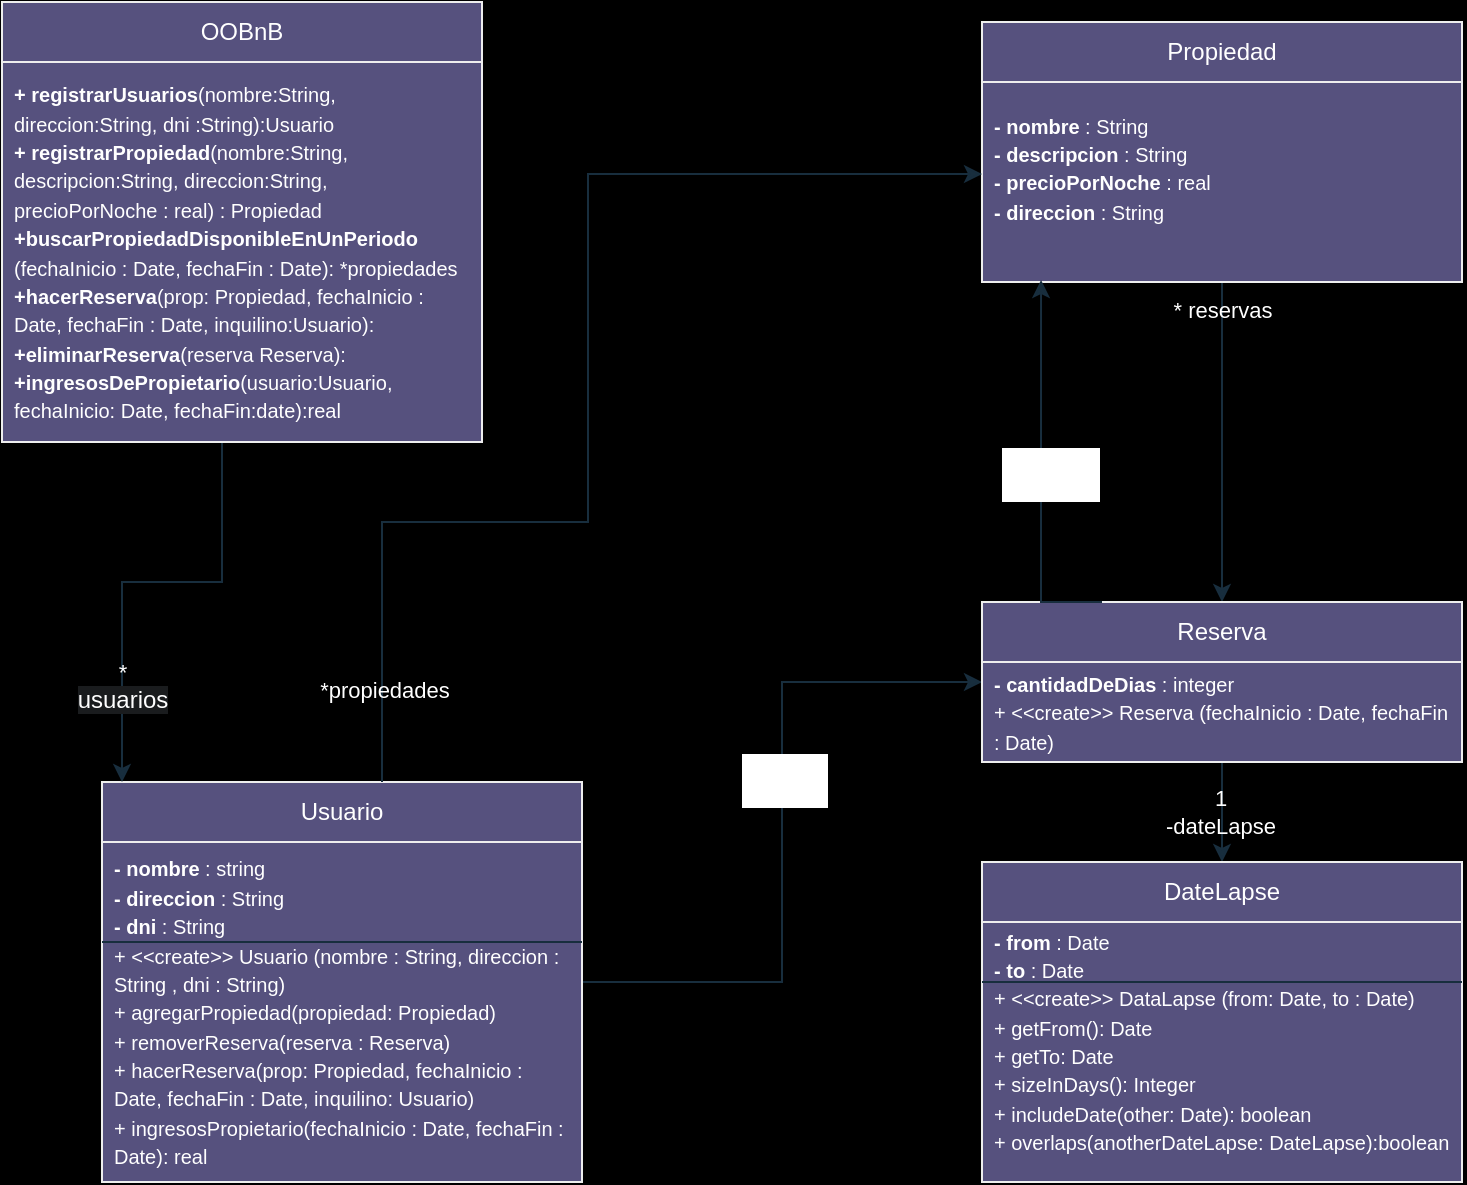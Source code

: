 <mxfile version="22.0.4" type="device">
  <diagram name="Página-1" id="0Rx4JHr9Z3dj-bmcbJHB">
    <mxGraphModel dx="1706" dy="1054" grid="1" gridSize="10" guides="1" tooltips="1" connect="1" arrows="1" fold="1" page="1" pageScale="1" pageWidth="827" pageHeight="1169" background="#000000" math="0" shadow="0">
      <root>
        <mxCell id="0" />
        <mxCell id="1" parent="0" />
        <mxCell id="grDKMSeKTjSGlt3fIqvZ-6" style="edgeStyle=orthogonalEdgeStyle;rounded=0;orthogonalLoop=1;jettySize=auto;html=1;entryX=0;entryY=0.5;entryDx=0;entryDy=0;strokeColor=#182E3E;" edge="1" parent="1" source="S_2G6iyT9Ug-HAIomtoZ-5" target="S_2G6iyT9Ug-HAIomtoZ-28">
          <mxGeometry relative="1" as="geometry" />
        </mxCell>
        <mxCell id="grDKMSeKTjSGlt3fIqvZ-7" value="0..*&lt;br&gt;reservas" style="edgeLabel;html=1;align=center;verticalAlign=middle;resizable=0;points=[];fontColor=#FFFFFF;" vertex="1" connectable="0" parent="grDKMSeKTjSGlt3fIqvZ-6">
          <mxGeometry x="0.149" y="-1" relative="1" as="geometry">
            <mxPoint as="offset" />
          </mxGeometry>
        </mxCell>
        <mxCell id="S_2G6iyT9Ug-HAIomtoZ-5" value="Usuario" style="swimlane;fontStyle=0;childLayout=stackLayout;horizontal=1;startSize=30;horizontalStack=0;resizeParent=1;resizeParentMax=0;resizeLast=0;collapsible=1;marginBottom=0;whiteSpace=wrap;html=1;fillColor=#56517E;strokeColor=#EEEEEE;rounded=0;labelBackgroundColor=none;fontColor=#FFFFFF;" parent="1" vertex="1">
          <mxGeometry x="120" y="410" width="240" height="200" as="geometry" />
        </mxCell>
        <mxCell id="S_2G6iyT9Ug-HAIomtoZ-7" value="&lt;font style=&quot;font-size: 10px;&quot;&gt;&lt;b&gt;- nombre&lt;/b&gt; : string&lt;br&gt;&lt;b&gt;- direccion&lt;/b&gt; : String&lt;br&gt;&lt;b&gt;- dni&lt;/b&gt; : String&lt;br&gt;+ &amp;lt;&amp;lt;create&amp;gt;&amp;gt; Usuario (nombre : String, direccion : String , dni : String)&lt;br&gt;+ agregarPropiedad(propiedad: Propiedad)&lt;br&gt;+ removerReserva(reserva : Reserva)&lt;br&gt;+ hacerReserva(prop: Propiedad,&amp;nbsp;fechaInicio : Date, fechaFin : Date, inquilino: Usuario)&lt;br&gt;+ ingresosPropietario(fechaInicio : Date, fechaFin : Date): real&lt;br&gt;&lt;/font&gt;" style="text;strokeColor=#EEEEEE;fillColor=#56517E;align=left;verticalAlign=middle;spacingLeft=4;spacingRight=4;overflow=hidden;points=[[0,0.5],[1,0.5]];portConstraint=eastwest;rotatable=0;whiteSpace=wrap;html=1;rounded=0;labelBackgroundColor=none;fontColor=#FFFFFF;" parent="S_2G6iyT9Ug-HAIomtoZ-5" vertex="1">
          <mxGeometry y="30" width="240" height="170" as="geometry" />
        </mxCell>
        <mxCell id="S_2G6iyT9Ug-HAIomtoZ-50" value="" style="endArrow=none;html=1;rounded=0;labelBackgroundColor=none;strokeColor=#182E3E;fontColor=default;" parent="S_2G6iyT9Ug-HAIomtoZ-5" edge="1">
          <mxGeometry width="50" height="50" relative="1" as="geometry">
            <mxPoint y="80" as="sourcePoint" />
            <mxPoint x="240" y="80" as="targetPoint" />
            <Array as="points">
              <mxPoint x="120" y="80" />
            </Array>
          </mxGeometry>
        </mxCell>
        <mxCell id="S_2G6iyT9Ug-HAIomtoZ-56" style="edgeStyle=orthogonalEdgeStyle;rounded=0;orthogonalLoop=1;jettySize=auto;html=1;exitX=0.708;exitY=0.98;exitDx=0;exitDy=0;exitPerimeter=0;labelBackgroundColor=none;strokeColor=#182E3E;fontColor=default;" parent="1" source="S_2G6iyT9Ug-HAIomtoZ-19" target="S_2G6iyT9Ug-HAIomtoZ-28" edge="1">
          <mxGeometry relative="1" as="geometry">
            <Array as="points">
              <mxPoint x="680" y="158" />
            </Array>
            <mxPoint x="730" y="150" as="sourcePoint" />
            <mxPoint x="790" y="320" as="targetPoint" />
          </mxGeometry>
        </mxCell>
        <mxCell id="S_2G6iyT9Ug-HAIomtoZ-81" value="* reservas" style="edgeLabel;html=1;align=center;verticalAlign=middle;resizable=0;points=[];rounded=0;labelBackgroundColor=none;fontColor=#FFFFFF;" parent="S_2G6iyT9Ug-HAIomtoZ-56" vertex="1" connectable="0">
          <mxGeometry x="-0.376" relative="1" as="geometry">
            <mxPoint as="offset" />
          </mxGeometry>
        </mxCell>
        <mxCell id="S_2G6iyT9Ug-HAIomtoZ-18" value="Propiedad" style="swimlane;fontStyle=0;childLayout=stackLayout;horizontal=1;startSize=30;horizontalStack=0;resizeParent=1;resizeParentMax=0;resizeLast=0;collapsible=1;marginBottom=0;whiteSpace=wrap;html=1;fillColor=#56517E;strokeColor=#EEEEEE;rounded=0;labelBackgroundColor=none;fontColor=#FFFFFF;" parent="1" vertex="1">
          <mxGeometry x="560" y="30" width="240" height="130" as="geometry" />
        </mxCell>
        <mxCell id="S_2G6iyT9Ug-HAIomtoZ-19" value="&lt;font style=&quot;font-size: 10px;&quot;&gt;&lt;b&gt;- nombre&lt;/b&gt; : String&lt;br&gt;&lt;b&gt;- descripcion&lt;/b&gt; : String&lt;br&gt;&lt;b&gt;- precioPorNoche&lt;/b&gt; : real&lt;br&gt;&lt;b&gt;- direccion&lt;/b&gt; : String&lt;br&gt;&lt;br&gt;&lt;/font&gt;" style="text;strokeColor=#EEEEEE;fillColor=#56517E;align=left;verticalAlign=middle;spacingLeft=4;spacingRight=4;overflow=hidden;points=[[0,0.5],[1,0.5]];portConstraint=eastwest;rotatable=0;whiteSpace=wrap;html=1;rounded=0;labelBackgroundColor=none;fontColor=#FFFFFF;" parent="S_2G6iyT9Ug-HAIomtoZ-18" vertex="1">
          <mxGeometry y="30" width="240" height="100" as="geometry" />
        </mxCell>
        <mxCell id="S_2G6iyT9Ug-HAIomtoZ-61" style="edgeStyle=orthogonalEdgeStyle;rounded=0;orthogonalLoop=1;jettySize=auto;html=1;labelBackgroundColor=none;strokeColor=#182E3E;fontColor=default;" parent="1" source="S_2G6iyT9Ug-HAIomtoZ-24" target="S_2G6iyT9Ug-HAIomtoZ-5" edge="1">
          <mxGeometry relative="1" as="geometry">
            <mxPoint x="230" y="330" as="targetPoint" />
            <Array as="points">
              <mxPoint x="180" y="310" />
              <mxPoint x="130" y="310" />
            </Array>
          </mxGeometry>
        </mxCell>
        <mxCell id="S_2G6iyT9Ug-HAIomtoZ-76" value="*&lt;br data-darkreader-inline-border=&quot;&quot; data-darkreader-inline-bgcolor=&quot;&quot; style=&quot;border-color: var(--darkreader-border--border-color); font-size: 12px; background-color: rgb(26, 28, 30); --darkreader-inline-bgcolor: #151718; --darkreader-inline-border: var(--darkreader-border--darkreader-border--border-color);&quot;&gt;&lt;span data-darkreader-inline-bgcolor=&quot;&quot; style=&quot;font-size: 12px; background-color: rgb(26, 28, 30); --darkreader-inline-bgcolor: #151718;&quot;&gt;usuarios&lt;/span&gt;" style="edgeLabel;html=1;align=center;verticalAlign=middle;resizable=0;points=[];rounded=0;labelBackgroundColor=none;fontColor=#FFFFFF;" parent="S_2G6iyT9Ug-HAIomtoZ-61" vertex="1" connectable="0">
          <mxGeometry x="0.561" relative="1" as="geometry">
            <mxPoint as="offset" />
          </mxGeometry>
        </mxCell>
        <mxCell id="S_2G6iyT9Ug-HAIomtoZ-24" value="OOBnB" style="swimlane;fontStyle=0;childLayout=stackLayout;horizontal=1;startSize=30;horizontalStack=0;resizeParent=1;resizeParentMax=0;resizeLast=0;collapsible=1;marginBottom=0;whiteSpace=wrap;html=1;fillColor=#56517E;strokeColor=#EEEEEE;rounded=0;labelBackgroundColor=none;fontColor=#FFFFFF;" parent="1" vertex="1">
          <mxGeometry x="70" y="20" width="240" height="220" as="geometry" />
        </mxCell>
        <mxCell id="S_2G6iyT9Ug-HAIomtoZ-23" value="&lt;font style=&quot;font-size: 10px;&quot;&gt;&lt;font data-darkreader-inline-border=&quot;&quot; style=&quot;border-color: var(--darkreader-border--border-color); text-align: center; --darkreader-inline-border: var(--darkreader-border--darkreader-border--border-color); font-size: 10px;&quot;&gt;&lt;b&gt;+ registrarUsuarios&lt;/b&gt;(nombre:String, direccion:String, dni :String):Usuario&lt;br data-darkreader-inline-border=&quot;&quot; style=&quot;border-color: var(--darkreader-border--border-color); --darkreader-inline-border: var(--darkreader-border--darkreader-border--border-color);&quot;&gt;&lt;b&gt;+ registrarPropiedad&lt;/b&gt;(nombre:String, descripcion:String,&amp;nbsp;direccion:String, precioPorNoche : real) : Propiedad&lt;br data-darkreader-inline-border=&quot;&quot; style=&quot;border-color: var(--darkreader-border--border-color); --darkreader-inline-border: var(--darkreader-border--darkreader-border--border-color);&quot;&gt;&lt;b&gt;+buscarPropiedadDisponibleEnUnPeriodo&lt;/b&gt;&lt;br data-darkreader-inline-border=&quot;&quot; style=&quot;border-color: var(--darkreader-border--border-color); --darkreader-inline-border: var(--darkreader-border--darkreader-border--border-color);&quot;&gt;(fechaInicio : Date, fechaFin : Date): *propiedades&lt;br data-darkreader-inline-border=&quot;&quot; style=&quot;border-color: var(--darkreader-border--border-color); --darkreader-inline-border: var(--darkreader-border--darkreader-border--border-color);&quot;&gt;&lt;/font&gt;&lt;b&gt;+hacerReserva&lt;/b&gt;(prop: Propiedad,&amp;nbsp;fechaInicio : Date, fechaFin : Date,&amp;nbsp;&lt;span style=&quot;text-align: center;&quot;&gt;inquilino:Usuario):&lt;/span&gt;&lt;br data-darkreader-inline-border=&quot;&quot; style=&quot;border-color: var(--darkreader-border--border-color); text-align: center; --darkreader-inline-border: var(--darkreader-border--darkreader-border--border-color);&quot;&gt;&lt;span style=&quot;text-align: center;&quot;&gt;&lt;b&gt;+eliminarReserva&lt;/b&gt;(reserva Reserva):&lt;/span&gt;&lt;br data-darkreader-inline-border=&quot;&quot; style=&quot;border-color: var(--darkreader-border--border-color); text-align: center; --darkreader-inline-border: var(--darkreader-border--darkreader-border--border-color);&quot;&gt;&lt;span style=&quot;text-align: center;&quot;&gt;&lt;b&gt;+ingresosDePropietario&lt;/b&gt;(usuario:Usuario, fechaInicio: Date, fechaFin:date):real&lt;/span&gt;&lt;/font&gt;" style="text;strokeColor=#EEEEEE;fillColor=#56517E;align=left;verticalAlign=middle;spacingLeft=4;spacingRight=4;overflow=hidden;points=[[0,0.5],[1,0.5]];portConstraint=eastwest;rotatable=0;whiteSpace=wrap;html=1;rounded=0;labelBackgroundColor=none;fontColor=#FFFFFF;" parent="S_2G6iyT9Ug-HAIomtoZ-24" vertex="1">
          <mxGeometry y="30" width="240" height="190" as="geometry" />
        </mxCell>
        <mxCell id="S_2G6iyT9Ug-HAIomtoZ-79" style="edgeStyle=orthogonalEdgeStyle;rounded=0;orthogonalLoop=1;jettySize=auto;html=1;labelBackgroundColor=none;strokeColor=#182E3E;fontColor=default;" parent="1" source="S_2G6iyT9Ug-HAIomtoZ-28" target="S_2G6iyT9Ug-HAIomtoZ-32" edge="1">
          <mxGeometry relative="1" as="geometry" />
        </mxCell>
        <mxCell id="S_2G6iyT9Ug-HAIomtoZ-80" value="1 &lt;br&gt;-dateLapse" style="edgeLabel;html=1;align=center;verticalAlign=middle;resizable=0;points=[];rounded=0;labelBackgroundColor=none;fontColor=#FFFFFF;" parent="S_2G6iyT9Ug-HAIomtoZ-79" vertex="1" connectable="0">
          <mxGeometry x="-0.011" y="-1" relative="1" as="geometry">
            <mxPoint as="offset" />
          </mxGeometry>
        </mxCell>
        <mxCell id="S_2G6iyT9Ug-HAIomtoZ-28" value="Reserva" style="swimlane;fontStyle=0;childLayout=stackLayout;horizontal=1;startSize=30;horizontalStack=0;resizeParent=1;resizeParentMax=0;resizeLast=0;collapsible=1;marginBottom=0;whiteSpace=wrap;html=1;fillColor=#56517E;strokeColor=#EEEEEE;rounded=0;labelBackgroundColor=none;fontColor=#FFFFFF;" parent="1" vertex="1">
          <mxGeometry x="560" y="320" width="240" height="80" as="geometry" />
        </mxCell>
        <mxCell id="S_2G6iyT9Ug-HAIomtoZ-31" value="&lt;font style=&quot;font-size: 10px;&quot;&gt;&lt;b&gt;- cantidadDeDias&lt;/b&gt; : integer&lt;br&gt;+ &amp;lt;&amp;lt;create&amp;gt;&amp;gt; Reserva (fechaInicio : Date, fechaFin : Date)&lt;br&gt;&lt;/font&gt;" style="text;strokeColor=#EEEEEE;fillColor=#56517E;align=left;verticalAlign=middle;spacingLeft=4;spacingRight=4;overflow=hidden;points=[[0,0.5],[1,0.5]];portConstraint=eastwest;rotatable=0;whiteSpace=wrap;html=1;rounded=0;labelBackgroundColor=none;fontColor=#FFFFFF;" parent="S_2G6iyT9Ug-HAIomtoZ-28" vertex="1">
          <mxGeometry y="30" width="240" height="50" as="geometry" />
        </mxCell>
        <mxCell id="S_2G6iyT9Ug-HAIomtoZ-32" value="DateLapse" style="swimlane;fontStyle=0;childLayout=stackLayout;horizontal=1;startSize=30;horizontalStack=0;resizeParent=1;resizeParentMax=0;resizeLast=0;collapsible=1;marginBottom=0;whiteSpace=wrap;html=1;fillColor=#56517E;strokeColor=#EEEEEE;rounded=0;labelBackgroundColor=none;fontColor=#FFFFFF;" parent="1" vertex="1">
          <mxGeometry x="560" y="450" width="240" height="160" as="geometry" />
        </mxCell>
        <mxCell id="S_2G6iyT9Ug-HAIomtoZ-35" value="&lt;font style=&quot;font-size: 10px;&quot;&gt;&lt;b&gt;- from&lt;/b&gt; : Date&lt;br&gt;&lt;b&gt;- to&lt;/b&gt; : Date&lt;br&gt;+ &amp;lt;&amp;lt;create&amp;gt;&amp;gt; DataLapse (from: Date, to : Date)&lt;br&gt;+ getFrom(): Date&lt;br&gt;+ getTo: Date&lt;br&gt;+ sizeInDays(): Integer&lt;br&gt;+ includeDate(other: Date): boolean&lt;br&gt;+ overlaps(anotherDateLapse: DateLapse):boolean&lt;br&gt;&lt;br&gt;&lt;/font&gt;" style="text;strokeColor=#EEEEEE;fillColor=#56517E;align=left;verticalAlign=middle;spacingLeft=4;spacingRight=4;overflow=hidden;points=[[0,0.5],[1,0.5]];portConstraint=eastwest;rotatable=0;whiteSpace=wrap;html=1;rounded=0;labelBackgroundColor=none;fontColor=#FFFFFF;" parent="S_2G6iyT9Ug-HAIomtoZ-32" vertex="1">
          <mxGeometry y="30" width="240" height="130" as="geometry" />
        </mxCell>
        <mxCell id="S_2G6iyT9Ug-HAIomtoZ-84" value="" style="endArrow=none;html=1;rounded=0;labelBackgroundColor=none;strokeColor=#182E3E;fontColor=default;" parent="S_2G6iyT9Ug-HAIomtoZ-32" edge="1">
          <mxGeometry width="50" height="50" relative="1" as="geometry">
            <mxPoint x="240" y="60" as="sourcePoint" />
            <mxPoint x="0.001" y="60" as="targetPoint" />
          </mxGeometry>
        </mxCell>
        <mxCell id="S_2G6iyT9Ug-HAIomtoZ-68" style="edgeStyle=orthogonalEdgeStyle;rounded=0;orthogonalLoop=1;jettySize=auto;html=1;labelBackgroundColor=none;strokeColor=#182E3E;fontColor=default;" parent="1" source="S_2G6iyT9Ug-HAIomtoZ-5" target="S_2G6iyT9Ug-HAIomtoZ-19" edge="1">
          <mxGeometry relative="1" as="geometry">
            <mxPoint x="279.08" y="380.0" as="sourcePoint" />
            <mxPoint x="520" y="110" as="targetPoint" />
            <Array as="points">
              <mxPoint x="260" y="280" />
              <mxPoint x="363" y="280" />
              <mxPoint x="363" y="106" />
            </Array>
          </mxGeometry>
        </mxCell>
        <mxCell id="S_2G6iyT9Ug-HAIomtoZ-71" value="*propiedades" style="edgeLabel;html=1;align=center;verticalAlign=middle;resizable=0;points=[];rounded=0;labelBackgroundColor=none;fontColor=#FFFFFF;" parent="S_2G6iyT9Ug-HAIomtoZ-68" vertex="1" connectable="0">
          <mxGeometry x="-0.846" y="-1" relative="1" as="geometry">
            <mxPoint as="offset" />
          </mxGeometry>
        </mxCell>
        <mxCell id="grDKMSeKTjSGlt3fIqvZ-4" style="edgeStyle=orthogonalEdgeStyle;rounded=0;orthogonalLoop=1;jettySize=auto;html=1;exitX=0.25;exitY=0;exitDx=0;exitDy=0;entryX=0.123;entryY=0.99;entryDx=0;entryDy=0;entryPerimeter=0;strokeColor=#182E3E;" edge="1" parent="1" source="S_2G6iyT9Ug-HAIomtoZ-28" target="S_2G6iyT9Ug-HAIomtoZ-19">
          <mxGeometry relative="1" as="geometry">
            <Array as="points">
              <mxPoint x="590" y="320" />
            </Array>
          </mxGeometry>
        </mxCell>
        <mxCell id="grDKMSeKTjSGlt3fIqvZ-5" value="1&lt;br&gt;propiedad" style="edgeLabel;html=1;align=center;verticalAlign=middle;resizable=0;points=[];fontColor=#FFFFFF;" vertex="1" connectable="0" parent="grDKMSeKTjSGlt3fIqvZ-4">
          <mxGeometry x="-0.011" y="-4" relative="1" as="geometry">
            <mxPoint as="offset" />
          </mxGeometry>
        </mxCell>
      </root>
    </mxGraphModel>
  </diagram>
</mxfile>
